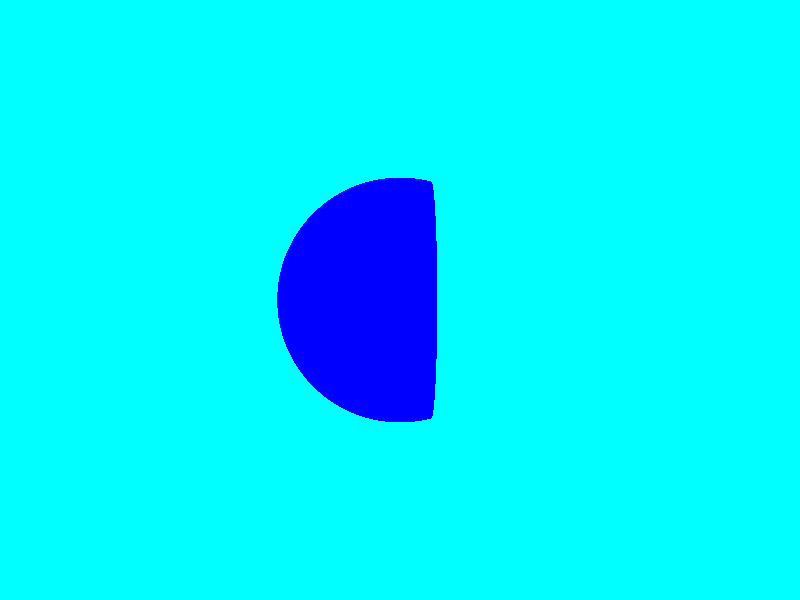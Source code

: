 #declare FrontCameraPos = <0,0,-10>;
#declare SideCameraPos = <0, 10, 0>;

background {
    rgb <0,1,1>
}

camera {
    location SideCameraPos
    look_at <0,0,0>
}

light_source {
    <2,2,-2>
    rgb <1,1,1>
}

#declare Ball = sphere {
    <0,0,0>
    2
};

#declare SolidBlue = texture {
    pigment {
        rgbf <0,0,1, 0.5>
    }
};

#declare SolidRed = texture {
    pigment {
        rgbf <1,0,0, 0.5>
    }
};

difference {
    object {
        Ball
     texture { SolidBlue }
    }

    object {
        Ball
        translate <1,0,0>
        texture { SolidRed }
    }
}
